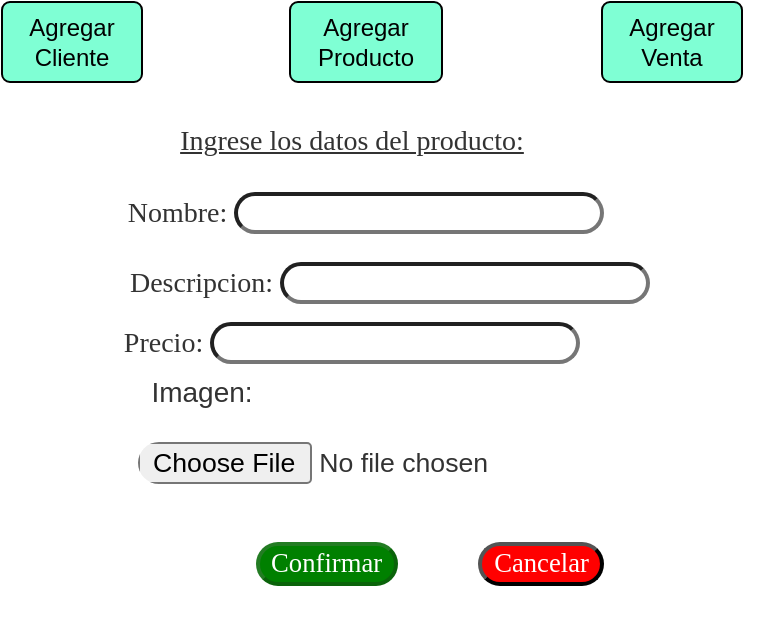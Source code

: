 <mxfile version="14.6.13" type="device"><diagram id="ZQmrN5Vj9Ep8I9EZuQjD" name="Página-1"><mxGraphModel dx="881" dy="420" grid="1" gridSize="10" guides="1" tooltips="1" connect="1" arrows="1" fold="1" page="1" pageScale="1" pageWidth="827" pageHeight="1169" math="0" shadow="0"><root><mxCell id="0"/><mxCell id="1" parent="0"/><mxCell id="A2maRKdm-aeO623xg6im-1" value="Agregar&lt;br&gt;Producto" style="rounded=1;arcSize=10;whiteSpace=wrap;html=1;align=center;fillColor=#7fffd4;" vertex="1" parent="1"><mxGeometry x="364" y="100" width="76" height="40" as="geometry"/></mxCell><mxCell id="A2maRKdm-aeO623xg6im-2" value="Agregar&lt;br&gt;Venta" style="rounded=1;arcSize=10;whiteSpace=wrap;html=1;align=center;fillColor=#7fffd4;" vertex="1" parent="1"><mxGeometry x="520" y="100" width="70" height="40" as="geometry"/></mxCell><mxCell id="A2maRKdm-aeO623xg6im-3" value="Agregar&lt;br&gt;Cliente" style="rounded=1;arcSize=10;whiteSpace=wrap;html=1;align=center;fillColor=#7fffd4;" vertex="1" parent="1"><mxGeometry x="220" y="100" width="70" height="40" as="geometry"/></mxCell><mxCell id="A2maRKdm-aeO623xg6im-4" value="&lt;u style=&quot;font-family: &amp;#34;verdana&amp;#34; ; color: rgb(51 , 51 , 51) ; font-size: 14px&quot;&gt;Ingrese los datos del producto:&lt;/u&gt;" style="text;html=1;strokeColor=none;fillColor=none;align=center;verticalAlign=middle;whiteSpace=wrap;rounded=0;" vertex="1" parent="1"><mxGeometry x="260" y="160" width="270" height="20" as="geometry"/></mxCell><mxCell id="A2maRKdm-aeO623xg6im-5" value="&lt;label for=&quot;name&quot; style=&quot;font-family: &amp;#34;verdana&amp;#34; ; color: rgb(51 , 51 , 51) ; font-size: 14px&quot;&gt;Nombre:&amp;nbsp;&lt;/label&gt;&lt;input type=&quot;text&quot; class=&quot;ng-untouched ng-pristine ng-invalid&quot; style=&quot;border-radius: 30px&quot;&gt;" style="text;html=1;strokeColor=none;fillColor=none;align=center;verticalAlign=middle;whiteSpace=wrap;rounded=0;" vertex="1" parent="1"><mxGeometry x="382" y="200" width="40" height="10" as="geometry"/></mxCell><mxCell id="A2maRKdm-aeO623xg6im-6" value="&lt;label for=&quot;dir&quot; style=&quot;font-family: &amp;#34;verdana&amp;#34; ; color: rgb(51 , 51 , 51) ; font-size: 14px&quot;&gt;Descripcion:&amp;nbsp;&lt;/label&gt;&lt;input type=&quot;text&quot; class=&quot;ng-untouched ng-pristine ng-invalid&quot; style=&quot;border-radius: 30px&quot;&gt;" style="text;html=1;strokeColor=none;fillColor=none;align=center;verticalAlign=middle;whiteSpace=wrap;rounded=0;" vertex="1" parent="1"><mxGeometry x="394" y="230" width="40" height="20" as="geometry"/></mxCell><mxCell id="A2maRKdm-aeO623xg6im-7" value="&lt;label for=&quot;precio&quot; style=&quot;font-family: &amp;#34;verdana&amp;#34; ; color: rgb(51 , 51 , 51) ; font-size: 14px&quot;&gt;Precio:&amp;nbsp;&lt;/label&gt;&lt;input type=&quot;number&quot; min=&quot;0&quot; class=&quot;ng-untouched ng-pristine ng-invalid&quot; style=&quot;border-radius: 30px&quot;&gt;" style="text;html=1;strokeColor=none;fillColor=none;align=center;verticalAlign=middle;whiteSpace=wrap;rounded=0;" vertex="1" parent="1"><mxGeometry x="375" y="260" width="40" height="20" as="geometry"/></mxCell><mxCell id="A2maRKdm-aeO623xg6im-8" value="&lt;ul style=&quot;justify-content: center ; color: rgb(51 , 51 , 51) ; font-family: , &amp;#34;blinkmacsystemfont&amp;#34; , &amp;#34;segoe ui&amp;#34; , &amp;#34;roboto&amp;#34; , &amp;#34;helvetica&amp;#34; , &amp;#34;arial&amp;#34; , sans-serif , &amp;#34;apple color emoji&amp;#34; , &amp;#34;segoe ui emoji&amp;#34; , &amp;#34;segoe ui symbol&amp;#34; ; font-size: 14px&quot;&gt;&lt;p&gt;Imagen:&lt;/p&gt;&lt;div&gt;&lt;br&gt;&lt;/div&gt;&lt;/ul&gt;" style="text;html=1;strokeColor=none;fillColor=none;align=center;verticalAlign=middle;whiteSpace=wrap;rounded=0;" vertex="1" parent="1"><mxGeometry x="280" y="300" width="40" height="20" as="geometry"/></mxCell><mxCell id="A2maRKdm-aeO623xg6im-10" value="&lt;ul style=&quot;justify-content: center ; color: rgb(51 , 51 , 51) ; font-family: , &amp;#34;blinkmacsystemfont&amp;#34; , &amp;#34;segoe ui&amp;#34; , &amp;#34;roboto&amp;#34; , &amp;#34;helvetica&amp;#34; , &amp;#34;arial&amp;#34; , sans-serif , &amp;#34;apple color emoji&amp;#34; , &amp;#34;segoe ui emoji&amp;#34; , &amp;#34;segoe ui symbol&amp;#34; ; font-size: 14px&quot;&gt;&lt;input type=&quot;file&quot; name=&quot;imagen&quot; class=&quot;ng-untouched ng-pristine ng-valid&quot; style=&quot;border-radius: 30px&quot;&gt;&lt;/ul&gt;" style="text;html=1;strokeColor=none;fillColor=none;align=center;verticalAlign=middle;whiteSpace=wrap;rounded=0;" vertex="1" parent="1"><mxGeometry x="374" y="320" width="40" height="20" as="geometry"/></mxCell><mxCell id="A2maRKdm-aeO623xg6im-11" value="&lt;button type=&quot;submit&quot; class=&quot;aceptar&quot; disabled=&quot;&quot; style=&quot;margin: 20px ; border-radius: 30px ; font-family: &amp;#34;verdana&amp;#34; ; background-color: green ; color: white&quot;&gt;Confirmar&lt;/button&gt;&lt;button type=&quot;reset&quot; class=&quot;cancelar&quot; style=&quot;margin: 20px ; border-radius: 30px ; font-family: &amp;#34;verdana&amp;#34; ; background-color: red ; color: white&quot;&gt;Cancelar&lt;/button&gt;" style="text;html=1;strokeColor=none;fillColor=none;align=center;verticalAlign=middle;whiteSpace=wrap;rounded=0;" vertex="1" parent="1"><mxGeometry x="270" y="370" width="328" height="20" as="geometry"/></mxCell></root></mxGraphModel></diagram></mxfile>